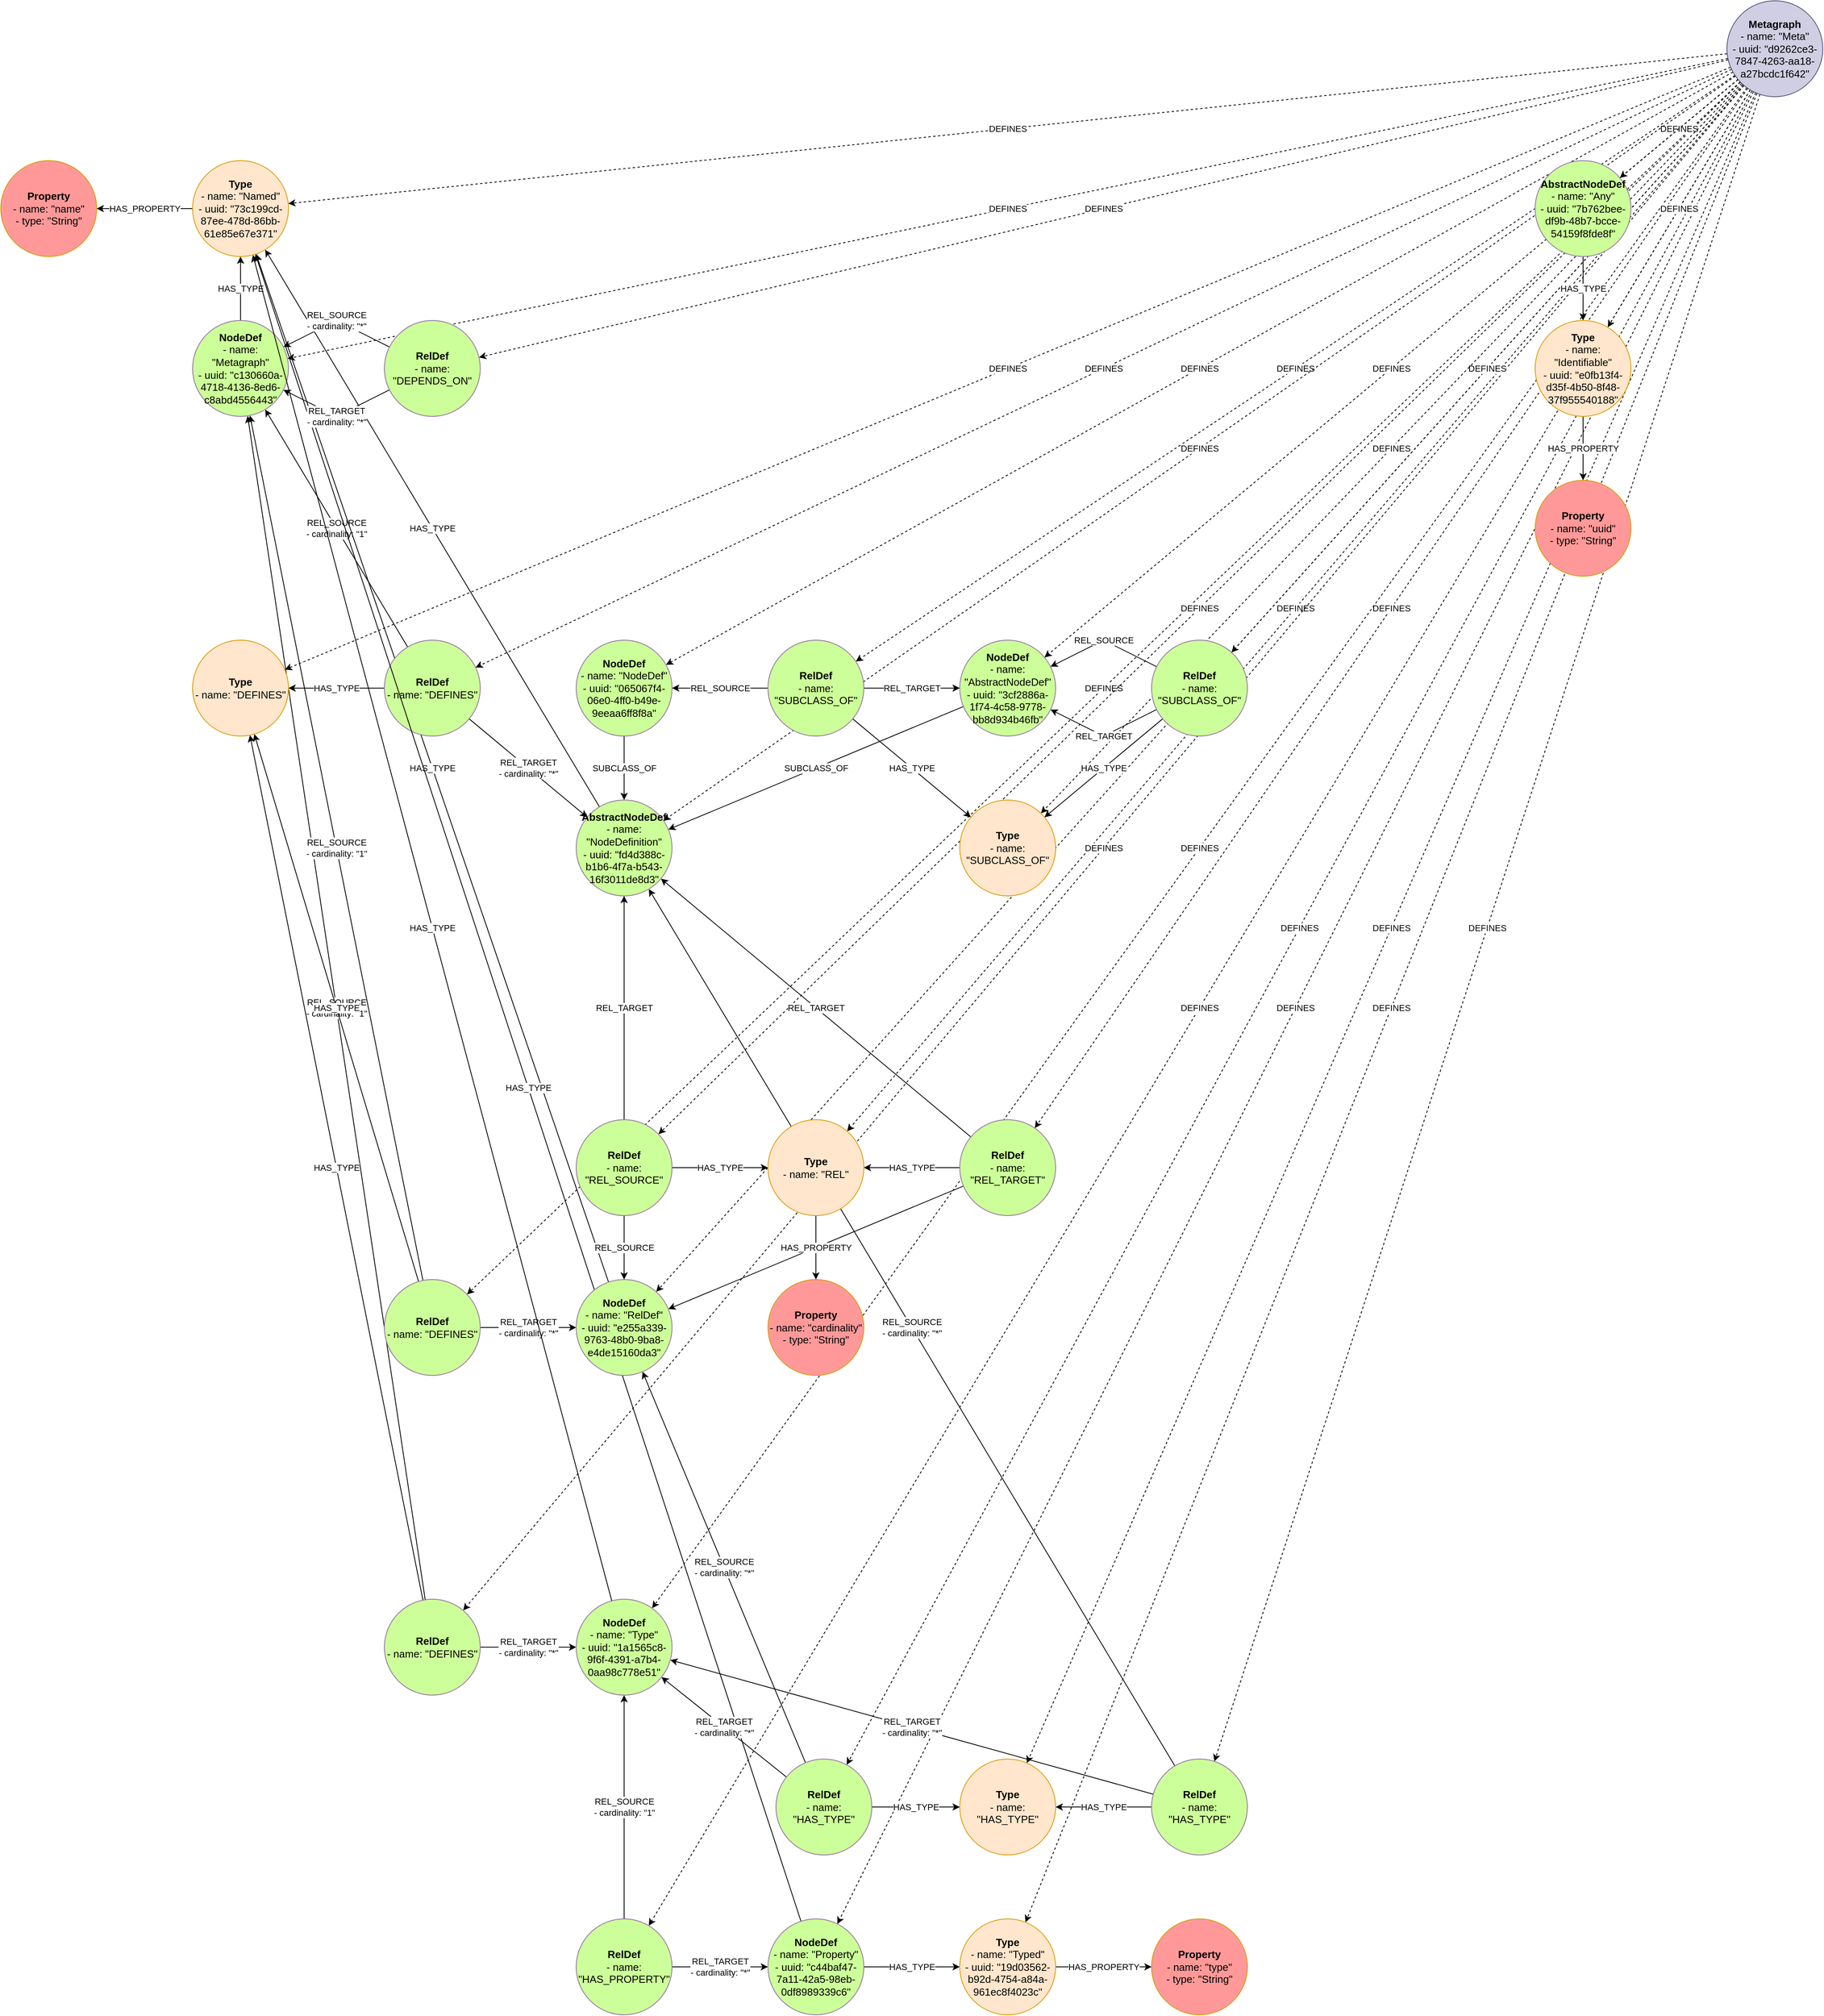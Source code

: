 <mxfile>
    <diagram id="sED9ADRcN6IbE8D5TVqb" name="Page-1">
        <mxGraphModel dx="2001" dy="1645" grid="1" gridSize="10" guides="1" tooltips="1" connect="1" arrows="1" fold="1" page="1" pageScale="1" pageWidth="1169" pageHeight="827" math="0" shadow="0">
            <root>
                <mxCell id="0"/>
                <mxCell id="1" parent="0"/>
                <mxCell id="3" value="REL_SOURCE&lt;br&gt;- cardinality: &quot;1&quot;" style="edgeStyle=none;html=1;" parent="1" source="44" target="36" edge="1">
                    <mxGeometry relative="1" as="geometry">
                        <mxPoint as="offset"/>
                    </mxGeometry>
                </mxCell>
                <mxCell id="4" value="DEFINES" style="edgeStyle=none;html=1;dashed=1;" parent="1" source="89" target="36" edge="1">
                    <mxGeometry relative="1" as="geometry"/>
                </mxCell>
                <mxCell id="5" value="DEFINES" style="edgeStyle=none;html=1;dashed=1;" parent="1" source="89" target="180" edge="1">
                    <mxGeometry relative="1" as="geometry">
                        <mxPoint x="157.47" y="-357.241" as="targetPoint"/>
                    </mxGeometry>
                </mxCell>
                <mxCell id="6" value="DEFINES" style="edgeStyle=none;html=1;dashed=1;" parent="1" source="89" target="92" edge="1">
                    <mxGeometry relative="1" as="geometry">
                        <mxPoint x="1128.003" y="211.062" as="targetPoint"/>
                    </mxGeometry>
                </mxCell>
                <mxCell id="7" value="DEFINES" style="edgeStyle=none;html=1;dashed=1;" parent="1" source="89" target="43" edge="1">
                    <mxGeometry relative="1" as="geometry"/>
                </mxCell>
                <mxCell id="8" value="DEFINES" style="edgeStyle=none;html=1;dashed=1;" parent="1" source="89" target="59" edge="1">
                    <mxGeometry relative="1" as="geometry"/>
                </mxCell>
                <mxCell id="10" value="DEFINES" style="edgeStyle=none;html=1;dashed=1;" parent="1" source="89" target="74" edge="1">
                    <mxGeometry relative="1" as="geometry"/>
                </mxCell>
                <mxCell id="12" value="DEFINES" style="edgeStyle=none;html=1;dashed=1;" parent="1" source="89" target="57" edge="1">
                    <mxGeometry relative="1" as="geometry"/>
                </mxCell>
                <mxCell id="13" value="DEFINES" style="edgeStyle=none;html=1;dashed=1;" parent="1" source="89" target="42" edge="1">
                    <mxGeometry relative="1" as="geometry"/>
                </mxCell>
                <mxCell id="14" value="DEFINES" style="edgeStyle=none;html=1;dashed=1;" parent="1" source="89" target="29" edge="1">
                    <mxGeometry relative="1" as="geometry"/>
                </mxCell>
                <mxCell id="15" value="DEFINES" style="edgeStyle=none;html=1;dashed=1;" parent="1" source="89" target="75" edge="1">
                    <mxGeometry relative="1" as="geometry"/>
                </mxCell>
                <mxCell id="16" value="DEFINES" style="edgeStyle=none;html=1;dashed=1;" parent="1" source="89" target="72" edge="1">
                    <mxGeometry relative="1" as="geometry"/>
                </mxCell>
                <mxCell id="17" value="DEFINES" style="edgeStyle=none;html=1;dashed=1;" parent="1" source="89" target="73" edge="1">
                    <mxGeometry relative="1" as="geometry"/>
                </mxCell>
                <mxCell id="18" value="DEFINES" style="edgeStyle=none;html=1;dashed=1;" parent="1" source="89" target="44" edge="1">
                    <mxGeometry relative="1" as="geometry"/>
                </mxCell>
                <mxCell id="19" value="DEFINES" style="edgeStyle=none;html=1;dashed=1;" parent="1" source="89" target="69" edge="1">
                    <mxGeometry relative="1" as="geometry"/>
                </mxCell>
                <mxCell id="20" value="DEFINES" style="edgeStyle=none;html=1;dashed=1;" parent="1" source="89" target="79" edge="1">
                    <mxGeometry relative="1" as="geometry"/>
                </mxCell>
                <mxCell id="21" value="DEFINES" style="edgeStyle=none;html=1;dashed=1;" parent="1" source="89" target="55" edge="1">
                    <mxGeometry relative="1" as="geometry"/>
                </mxCell>
                <mxCell id="22" value="DEFINES" style="edgeStyle=none;html=1;dashed=1;" parent="1" source="89" target="49" edge="1">
                    <mxGeometry relative="1" as="geometry"/>
                </mxCell>
                <mxCell id="25" value="DEFINES" style="edgeStyle=none;html=1;dashed=1;" parent="1" source="89" target="53" edge="1">
                    <mxGeometry relative="1" as="geometry"/>
                </mxCell>
                <mxCell id="26" value="HAS_TYPE" style="edgeStyle=none;html=1;" parent="1" source="36" target="180" edge="1">
                    <mxGeometry relative="1" as="geometry">
                        <mxPoint x="160.0" y="-340" as="targetPoint"/>
                    </mxGeometry>
                </mxCell>
                <mxCell id="27" value="HAS_TYPE" style="edgeStyle=none;html=1;" parent="1" source="42" target="29" edge="1">
                    <mxGeometry relative="1" as="geometry"/>
                </mxCell>
                <mxCell id="29" value="&lt;font style=&quot;font-size: 13px&quot; color=&quot;#000000&quot;&gt;&lt;b&gt;Type&lt;/b&gt;&lt;br&gt;- name: &quot;DEFINES&quot;&lt;br&gt;&lt;/font&gt;" style="ellipse;whiteSpace=wrap;html=1;aspect=fixed;direction=west;fillColor=#ffe6cc;strokeColor=#d79b00;" parent="1" vertex="1">
                    <mxGeometry x="280" width="120" height="120" as="geometry"/>
                </mxCell>
                <mxCell id="30" value="REL_SOURCE&lt;br&gt;- cardinality: &quot;1&quot;" style="edgeStyle=none;html=1;" parent="1" source="42" target="36" edge="1">
                    <mxGeometry relative="1" as="geometry"/>
                </mxCell>
                <mxCell id="31" value="REL_SOURCE&lt;br&gt;- cardinality: &quot;1&quot;" style="edgeStyle=none;html=1;" parent="1" source="43" target="36" edge="1">
                    <mxGeometry relative="1" as="geometry">
                        <Array as="points"/>
                    </mxGeometry>
                </mxCell>
                <mxCell id="32" value="HAS_TYPE" style="edgeStyle=none;html=1;" parent="1" source="43" target="29" edge="1">
                    <mxGeometry relative="1" as="geometry">
                        <mxPoint as="offset"/>
                    </mxGeometry>
                </mxCell>
                <mxCell id="33" value="REL_TARGET&lt;br&gt;- cardinality: &quot;*&quot;" style="edgeStyle=none;html=1;" parent="1" source="42" target="99" edge="1">
                    <mxGeometry relative="1" as="geometry"/>
                </mxCell>
                <mxCell id="34" value="HAS_TYPE" style="edgeStyle=none;html=1;" parent="1" source="44" target="29" edge="1">
                    <mxGeometry relative="1" as="geometry"/>
                </mxCell>
                <mxCell id="35" value="HAS_TYPE" style="edgeStyle=none;html=1;" parent="1" source="99" target="180" edge="1">
                    <mxGeometry relative="1" as="geometry">
                        <mxPoint x="1111.827" y="29.768" as="targetPoint"/>
                    </mxGeometry>
                </mxCell>
                <mxCell id="36" value="&lt;b&gt;&lt;font style=&quot;font-size: 13px&quot; color=&quot;#000000&quot;&gt;NodeDef&lt;br&gt;&lt;/font&gt;&lt;/b&gt;&lt;span style=&quot;color: rgb(0 , 0 , 0) ; font-size: 13px&quot;&gt;- name: &quot;Metagraph&quot;&lt;br&gt;&lt;/span&gt;&lt;font color=&quot;#000000&quot;&gt;&lt;span style=&quot;font-size: 13px&quot;&gt;- uuid: &quot;c130660a-4718-4136-8ed6-c8abd4556443&quot;&lt;/span&gt;&lt;br&gt;&lt;/font&gt;" style="ellipse;whiteSpace=wrap;html=1;aspect=fixed;direction=west;strokeColor=#9673a6;fillColor=#CCFF99;" parent="1" vertex="1">
                    <mxGeometry x="280" y="-400" width="120" height="120" as="geometry"/>
                </mxCell>
                <mxCell id="37" value="REL_TARGET&lt;br&gt;- cardinality: &quot;*&quot;" style="edgeStyle=none;html=1;" parent="1" source="44" target="79" edge="1">
                    <mxGeometry relative="1" as="geometry"/>
                </mxCell>
                <mxCell id="38" value="REL_TARGET&lt;br&gt;- cardinality: &quot;*&quot;" style="edgeStyle=none;html=1;" parent="1" source="43" target="59" edge="1">
                    <mxGeometry relative="1" as="geometry"/>
                </mxCell>
                <mxCell id="39" value="HAS_TYPE" style="edgeStyle=none;html=1;" parent="1" source="59" target="180" edge="1">
                    <mxGeometry relative="1" as="geometry">
                        <mxPoint x="2200" y="380" as="targetPoint"/>
                    </mxGeometry>
                </mxCell>
                <mxCell id="40" value="HAS_TYPE" style="edgeStyle=none;html=1;" parent="1" source="49" target="53" edge="1">
                    <mxGeometry relative="1" as="geometry"/>
                </mxCell>
                <mxCell id="41" value="REL_SOURCE&lt;br&gt;- cardinality: &quot;1&quot;" style="edgeStyle=none;html=1;" parent="1" source="55" target="79" edge="1">
                    <mxGeometry relative="1" as="geometry"/>
                </mxCell>
                <mxCell id="42" value="&lt;b&gt;&lt;font style=&quot;font-size: 13px&quot; color=&quot;#000000&quot;&gt;RelDef&lt;br&gt;&lt;/font&gt;&lt;/b&gt;&lt;span style=&quot;color: rgb(0 , 0 , 0) ; font-size: 13px&quot;&gt;- name: &quot;DEFINES&quot;&lt;/span&gt;&lt;b&gt;&lt;font style=&quot;font-size: 13px&quot; color=&quot;#000000&quot;&gt;&lt;br&gt;&lt;/font&gt;&lt;/b&gt;" style="ellipse;whiteSpace=wrap;html=1;aspect=fixed;direction=west;strokeColor=#9673a6;fillColor=#CCFF99;" parent="1" vertex="1">
                    <mxGeometry x="520" width="120" height="120" as="geometry"/>
                </mxCell>
                <mxCell id="43" value="&lt;b&gt;&lt;font style=&quot;font-size: 13px&quot; color=&quot;#000000&quot;&gt;RelDef&lt;br&gt;&lt;/font&gt;&lt;/b&gt;&lt;span style=&quot;color: rgb(0 , 0 , 0) ; font-size: 13px&quot;&gt;- name: &quot;DEFINES&quot;&lt;/span&gt;&lt;b&gt;&lt;font style=&quot;font-size: 13px&quot; color=&quot;#000000&quot;&gt;&lt;br&gt;&lt;/font&gt;&lt;/b&gt;" style="ellipse;whiteSpace=wrap;html=1;aspect=fixed;direction=west;strokeColor=#9673a6;fillColor=#CCFF99;" parent="1" vertex="1">
                    <mxGeometry x="520" y="800" width="120" height="120" as="geometry"/>
                </mxCell>
                <mxCell id="44" value="&lt;b&gt;&lt;font style=&quot;font-size: 13px&quot; color=&quot;#000000&quot;&gt;RelDef&lt;br&gt;&lt;/font&gt;&lt;/b&gt;&lt;span style=&quot;color: rgb(0 , 0 , 0) ; font-size: 13px&quot;&gt;- name: &quot;DEFINES&quot;&lt;/span&gt;&lt;b&gt;&lt;font style=&quot;font-size: 13px&quot; color=&quot;#000000&quot;&gt;&lt;br&gt;&lt;/font&gt;&lt;/b&gt;" style="ellipse;whiteSpace=wrap;html=1;aspect=fixed;direction=west;strokeColor=#9673a6;fillColor=#CCFF99;" parent="1" vertex="1">
                    <mxGeometry x="520" y="1200" width="120" height="120" as="geometry"/>
                </mxCell>
                <mxCell id="46" value="REL_TARGET&lt;br&gt;- cardinality: &quot;*&quot;" style="edgeStyle=none;html=1;" parent="1" source="55" target="49" edge="1">
                    <mxGeometry relative="1" as="geometry"/>
                </mxCell>
                <mxCell id="182" value="HAS_TYPE" style="edgeStyle=none;html=1;" parent="1" source="49" target="180" edge="1">
                    <mxGeometry relative="1" as="geometry"/>
                </mxCell>
                <mxCell id="49" value="&lt;b&gt;&lt;font color=&quot;#000000&quot; style=&quot;font-size: 13px&quot;&gt;NodeDef&lt;br&gt;&lt;/font&gt;&lt;/b&gt;&lt;span style=&quot;color: rgb(0 , 0 , 0) ; font-size: 13px&quot;&gt;- name: &quot;Property&quot;&lt;br&gt;&lt;/span&gt;&lt;font color=&quot;#000000&quot;&gt;&lt;span style=&quot;font-size: 13px&quot;&gt;- uuid: &quot;c44baf47-7a11-42a5-98eb-0df8989339c6&quot;&lt;/span&gt;&lt;/font&gt;&lt;b&gt;&lt;font style=&quot;font-size: 13px&quot; color=&quot;#000000&quot;&gt;&lt;br&gt;&lt;/font&gt;&lt;/b&gt;" style="ellipse;whiteSpace=wrap;html=1;aspect=fixed;direction=west;strokeColor=#9673a6;fillColor=#CCFF99;" parent="1" vertex="1">
                    <mxGeometry x="1000" y="1600" width="120" height="120" as="geometry"/>
                </mxCell>
                <mxCell id="50" value="&lt;font style=&quot;font-size: 13px&quot; color=&quot;#000000&quot;&gt;&lt;b&gt;Property&lt;/b&gt;&lt;br&gt;- name: &quot;type&quot;&lt;br&gt;- type: &quot;String&quot;&lt;br&gt;&lt;/font&gt;" style="ellipse;whiteSpace=wrap;html=1;aspect=fixed;direction=west;strokeColor=#d79b00;fillColor=#FF9999;" parent="1" vertex="1">
                    <mxGeometry x="1480" y="1600" width="120" height="120" as="geometry"/>
                </mxCell>
                <mxCell id="51" value="HAS_PROPERTY" style="edgeStyle=none;html=1;" parent="1" source="53" target="50" edge="1">
                    <mxGeometry relative="1" as="geometry"/>
                </mxCell>
                <mxCell id="53" value="&lt;font color=&quot;#000000&quot;&gt;&lt;b style=&quot;font-size: 13px&quot;&gt;Type&lt;/b&gt;&lt;br&gt;&lt;span style=&quot;font-size: 13px&quot;&gt;- name: &quot;Typed&quot;&lt;/span&gt;&lt;br&gt;&lt;span style=&quot;font-size: 13px&quot;&gt;- uuid: &quot;19d03562-b92d-4754-a84a-961ec8f4023c&quot;&lt;/span&gt;&lt;br&gt;&lt;/font&gt;" style="ellipse;whiteSpace=wrap;html=1;aspect=fixed;direction=west;fillColor=#ffe6cc;strokeColor=#d79b00;" parent="1" vertex="1">
                    <mxGeometry x="1240" y="1600" width="120" height="120" as="geometry"/>
                </mxCell>
                <mxCell id="55" value="&lt;b&gt;&lt;font style=&quot;font-size: 13px&quot; color=&quot;#000000&quot;&gt;RelDef&lt;br&gt;&lt;/font&gt;&lt;/b&gt;&lt;span style=&quot;color: rgb(0 , 0 , 0) ; font-size: 13px&quot;&gt;- name: &quot;HAS_PROPERTY&quot;&lt;/span&gt;&lt;b&gt;&lt;font style=&quot;font-size: 13px&quot; color=&quot;#000000&quot;&gt;&lt;br&gt;&lt;/font&gt;&lt;/b&gt;" style="ellipse;whiteSpace=wrap;html=1;aspect=fixed;direction=west;strokeColor=#9673a6;fillColor=#CCFF99;" parent="1" vertex="1">
                    <mxGeometry x="760" y="1600" width="120" height="120" as="geometry"/>
                </mxCell>
                <mxCell id="101" value="SUBCLASS_OF" style="edgeStyle=none;html=1;" parent="1" source="57" target="99" edge="1">
                    <mxGeometry relative="1" as="geometry"/>
                </mxCell>
                <mxCell id="57" value="&lt;b&gt;&lt;font style=&quot;font-size: 13px&quot; color=&quot;#000000&quot;&gt;NodeDef&lt;br&gt;&lt;/font&gt;&lt;/b&gt;&lt;span style=&quot;color: rgb(0 , 0 , 0) ; font-size: 13px&quot;&gt;- name: &quot;NodeDef&quot;&lt;br&gt;&lt;/span&gt;&lt;font color=&quot;#000000&quot;&gt;&lt;span style=&quot;font-size: 13px&quot;&gt;- uuid: &quot;065067f4-06e0-4ff0-b49e-9eeaa6ff8f8a&quot;&lt;/span&gt;&lt;br&gt;&lt;/font&gt;" style="ellipse;whiteSpace=wrap;html=1;aspect=fixed;direction=west;strokeColor=#9673a6;fillColor=#CCFF99;" parent="1" vertex="1">
                    <mxGeometry x="760" width="120" height="120" as="geometry"/>
                </mxCell>
                <mxCell id="58" value="REL_TARGET" style="edgeStyle=none;html=1;" parent="1" source="74" target="99" edge="1">
                    <mxGeometry relative="1" as="geometry"/>
                </mxCell>
                <mxCell id="59" value="&lt;b&gt;&lt;font style=&quot;font-size: 13px&quot; color=&quot;#000000&quot;&gt;NodeDef&lt;br&gt;&lt;/font&gt;&lt;/b&gt;&lt;span style=&quot;color: rgb(0 , 0 , 0) ; font-size: 13px&quot;&gt;- name: &quot;RelDef&quot;&lt;br&gt;&lt;/span&gt;&lt;font color=&quot;#000000&quot;&gt;&lt;span style=&quot;font-size: 13px&quot;&gt;- uuid: &quot;e255a339-9763-48b0-9ba8-e4de15160da3&quot;&lt;/span&gt;&lt;br&gt;&lt;/font&gt;" style="ellipse;whiteSpace=wrap;html=1;aspect=fixed;direction=west;strokeColor=#9673a6;fillColor=#CCFF99;" parent="1" vertex="1">
                    <mxGeometry x="760" y="800" width="120" height="120" as="geometry"/>
                </mxCell>
                <mxCell id="60" value="REL_TARGET" style="edgeStyle=none;html=1;" parent="1" source="75" target="99" edge="1">
                    <mxGeometry relative="1" as="geometry"/>
                </mxCell>
                <mxCell id="61" value="REL_SOURCE&lt;br&gt;- cardinality: &quot;*&quot;" style="edgeStyle=none;html=1;" parent="1" source="73" target="99" edge="1">
                    <mxGeometry relative="1" as="geometry"/>
                </mxCell>
                <mxCell id="62" value="REL_SOURCE" style="edgeStyle=none;html=1;" parent="1" source="74" target="59" edge="1">
                    <mxGeometry relative="1" as="geometry"/>
                </mxCell>
                <mxCell id="63" value="HAS_TYPE" style="edgeStyle=none;html=1;" parent="1" source="74" target="92" edge="1">
                    <mxGeometry relative="1" as="geometry"/>
                </mxCell>
                <mxCell id="64" value="REL_SOURCE" style="edgeStyle=none;html=1;" parent="1" source="75" target="59" edge="1">
                    <mxGeometry relative="1" as="geometry"/>
                </mxCell>
                <mxCell id="65" value="HAS_TYPE" style="edgeStyle=none;html=1;" parent="1" source="75" target="92" edge="1">
                    <mxGeometry relative="1" as="geometry"/>
                </mxCell>
                <mxCell id="66" value="REL_SOURCE&lt;br&gt;- cardinality: &quot;*&quot;" style="edgeStyle=none;html=1;" parent="1" source="72" target="59" edge="1">
                    <mxGeometry relative="1" as="geometry"/>
                </mxCell>
                <mxCell id="67" value="REL_TARGET&lt;br&gt;- cardinality: &quot;*&quot;" style="edgeStyle=none;html=1;" parent="1" source="73" target="79" edge="1">
                    <mxGeometry relative="1" as="geometry"/>
                </mxCell>
                <mxCell id="68" value="HAS_TYPE" style="edgeStyle=none;html=1;" parent="1" source="73" target="69" edge="1">
                    <mxGeometry relative="1" as="geometry"/>
                </mxCell>
                <mxCell id="69" value="&lt;font style=&quot;font-size: 13px&quot; color=&quot;#000000&quot;&gt;&lt;b&gt;Type&lt;/b&gt;&lt;br&gt;- name: &quot;HAS_TYPE&quot;&lt;br&gt;&lt;/font&gt;" style="ellipse;whiteSpace=wrap;html=1;aspect=fixed;direction=west;fillColor=#ffe6cc;strokeColor=#d79b00;" parent="1" vertex="1">
                    <mxGeometry x="1240" y="1400" width="120" height="120" as="geometry"/>
                </mxCell>
                <mxCell id="70" value="REL_TARGET&lt;br&gt;- cardinality: &quot;*&quot;" style="edgeStyle=none;html=1;" parent="1" source="72" target="79" edge="1">
                    <mxGeometry relative="1" as="geometry"/>
                </mxCell>
                <mxCell id="71" value="HAS_TYPE" style="edgeStyle=none;html=1;" parent="1" source="72" target="69" edge="1">
                    <mxGeometry relative="1" as="geometry"/>
                </mxCell>
                <mxCell id="72" value="&lt;b&gt;&lt;font style=&quot;font-size: 13px&quot; color=&quot;#000000&quot;&gt;RelDef&lt;br&gt;&lt;/font&gt;&lt;/b&gt;&lt;span style=&quot;color: rgb(0 , 0 , 0) ; font-size: 13px&quot;&gt;- name: &quot;HAS_TYPE&quot;&lt;/span&gt;&lt;b&gt;&lt;font style=&quot;font-size: 13px&quot; color=&quot;#000000&quot;&gt;&lt;br&gt;&lt;/font&gt;&lt;/b&gt;" style="ellipse;whiteSpace=wrap;html=1;aspect=fixed;direction=west;strokeColor=#9673a6;fillColor=#CCFF99;" parent="1" vertex="1">
                    <mxGeometry x="1010" y="1400" width="120" height="120" as="geometry"/>
                </mxCell>
                <mxCell id="73" value="&lt;b&gt;&lt;font style=&quot;font-size: 13px&quot; color=&quot;#000000&quot;&gt;RelDef&lt;br&gt;&lt;/font&gt;&lt;/b&gt;&lt;span style=&quot;color: rgb(0 , 0 , 0) ; font-size: 13px&quot;&gt;- name: &quot;HAS_TYPE&quot;&lt;/span&gt;&lt;b&gt;&lt;font style=&quot;font-size: 13px&quot; color=&quot;#000000&quot;&gt;&lt;br&gt;&lt;/font&gt;&lt;/b&gt;" style="ellipse;whiteSpace=wrap;html=1;aspect=fixed;direction=west;strokeColor=#9673a6;fillColor=#CCFF99;" parent="1" vertex="1">
                    <mxGeometry x="1480" y="1400" width="120" height="120" as="geometry"/>
                </mxCell>
                <mxCell id="74" value="&lt;b&gt;&lt;font style=&quot;font-size: 13px&quot; color=&quot;#000000&quot;&gt;RelDef&lt;br&gt;&lt;/font&gt;&lt;/b&gt;&lt;span style=&quot;color: rgb(0 , 0 , 0) ; font-size: 13px&quot;&gt;- name: &quot;REL_SOURCE&quot;&lt;/span&gt;&lt;b&gt;&lt;font style=&quot;font-size: 13px&quot; color=&quot;#000000&quot;&gt;&lt;br&gt;&lt;/font&gt;&lt;/b&gt;" style="ellipse;whiteSpace=wrap;html=1;aspect=fixed;direction=west;strokeColor=#9673a6;fillColor=#CCFF99;" parent="1" vertex="1">
                    <mxGeometry x="760" y="600" width="120" height="120" as="geometry"/>
                </mxCell>
                <mxCell id="75" value="&lt;b&gt;&lt;font style=&quot;font-size: 13px&quot; color=&quot;#000000&quot;&gt;RelDef&lt;br&gt;&lt;/font&gt;&lt;/b&gt;&lt;span style=&quot;color: rgb(0 , 0 , 0) ; font-size: 13px&quot;&gt;- name: &quot;REL_TARGET&quot;&lt;/span&gt;&lt;b&gt;&lt;font style=&quot;font-size: 13px&quot; color=&quot;#000000&quot;&gt;&lt;br&gt;&lt;/font&gt;&lt;/b&gt;" style="ellipse;whiteSpace=wrap;html=1;aspect=fixed;direction=west;strokeColor=#9673a6;fillColor=#CCFF99;" parent="1" vertex="1">
                    <mxGeometry x="1240" y="600" width="120" height="120" as="geometry"/>
                </mxCell>
                <mxCell id="79" value="&lt;b&gt;&lt;font style=&quot;font-size: 13px&quot; color=&quot;#000000&quot;&gt;NodeDef&lt;br&gt;&lt;/font&gt;&lt;/b&gt;&lt;span style=&quot;color: rgb(0 , 0 , 0) ; font-size: 13px&quot;&gt;- name: &quot;Type&quot;&lt;br&gt;&lt;/span&gt;&lt;font color=&quot;#000000&quot;&gt;&lt;span style=&quot;font-size: 13px&quot;&gt;- uuid: &quot;1a1565c8-9f6f-4391-a7b4-0aa98c778e51&quot;&lt;/span&gt;&lt;br&gt;&lt;/font&gt;" style="ellipse;whiteSpace=wrap;html=1;aspect=fixed;direction=west;strokeColor=#9673a6;fillColor=#CCFF99;" parent="1" vertex="1">
                    <mxGeometry x="760" y="1200" width="120" height="120" as="geometry"/>
                </mxCell>
                <mxCell id="80" value="HAS_TYPE" style="edgeStyle=none;html=1;" parent="1" source="79" target="180" edge="1">
                    <mxGeometry relative="1" as="geometry">
                        <mxPoint x="580" y="680" as="targetPoint"/>
                    </mxGeometry>
                </mxCell>
                <mxCell id="88" value="DEFINES" style="edgeStyle=none;html=1;dashed=1;" parent="1" source="89" target="96" edge="1">
                    <mxGeometry relative="1" as="geometry"/>
                </mxCell>
                <mxCell id="168" value="DEFINES" style="edgeStyle=none;html=1;dashed=1;" parent="1" source="89" target="112" edge="1">
                    <mxGeometry relative="1" as="geometry"/>
                </mxCell>
                <mxCell id="184" value="DEFINES" style="edgeStyle=none;html=1;dashed=1;" parent="1" source="89" target="113" edge="1">
                    <mxGeometry relative="1" as="geometry">
                        <mxPoint x="2290" y="-420.0" as="targetPoint"/>
                    </mxGeometry>
                </mxCell>
                <mxCell id="185" value="DEFINES" style="edgeStyle=none;html=1;dashed=1;" parent="1" source="89" target="102" edge="1">
                    <mxGeometry relative="1" as="geometry"/>
                </mxCell>
                <mxCell id="186" value="DEFINES" style="edgeStyle=none;html=1;dashed=1;" parent="1" source="89" target="98" edge="1">
                    <mxGeometry relative="1" as="geometry"/>
                </mxCell>
                <mxCell id="187" value="DEFINES" style="edgeStyle=none;html=1;dashed=1;" parent="1" source="89" target="105" edge="1">
                    <mxGeometry relative="1" as="geometry"/>
                </mxCell>
                <mxCell id="188" value="DEFINES" style="edgeStyle=none;html=1;dashed=1;startArrow=none;" parent="1" source="89" target="109" edge="1">
                    <mxGeometry relative="1" as="geometry"/>
                </mxCell>
                <mxCell id="189" value="DEFINES" style="edgeStyle=none;html=1;dashed=1;" parent="1" source="89" target="99" edge="1">
                    <mxGeometry relative="1" as="geometry"/>
                </mxCell>
                <mxCell id="89" value="&lt;b style=&quot;color: rgb(0 , 0 , 0) ; font-size: 13px&quot;&gt;Metagraph&lt;/b&gt;&lt;br style=&quot;color: rgb(0 , 0 , 0)&quot;&gt;&lt;span style=&quot;color: rgb(0 , 0 , 0) ; font-size: 13px&quot;&gt;- name: &quot;Meta&quot;&lt;/span&gt;&lt;br style=&quot;color: rgb(0 , 0 , 0)&quot;&gt;&lt;span style=&quot;color: rgb(0 , 0 , 0) ; font-size: 13px&quot;&gt;- uuid: &quot;d9262ce3-7847-4263-aa18-a27bcdc1f642&quot;&lt;/span&gt;&lt;font style=&quot;font-size: 13px&quot; color=&quot;#000000&quot;&gt;&lt;br&gt;&lt;/font&gt;" style="ellipse;whiteSpace=wrap;html=1;aspect=fixed;direction=west;strokeColor=#56517e;fillColor=#d0cee2;" parent="1" vertex="1">
                    <mxGeometry x="2200" y="-800" width="120" height="120" as="geometry"/>
                </mxCell>
                <mxCell id="90" value="&lt;font style=&quot;font-size: 13px&quot; color=&quot;#000000&quot;&gt;&lt;b&gt;Property&lt;/b&gt;&lt;br&gt;- name: &quot;cardinality&quot;&lt;br&gt;- type: &quot;String&quot;&lt;br&gt;&lt;/font&gt;" style="ellipse;whiteSpace=wrap;html=1;aspect=fixed;direction=west;strokeColor=#d79b00;fillColor=#FF9999;" parent="1" vertex="1">
                    <mxGeometry x="1000" y="800" width="120" height="120" as="geometry"/>
                </mxCell>
                <mxCell id="91" value="HAS_PROPERTY" style="edgeStyle=none;html=1;" parent="1" source="92" target="90" edge="1">
                    <mxGeometry relative="1" as="geometry"/>
                </mxCell>
                <mxCell id="92" value="&lt;font style=&quot;font-size: 13px&quot; color=&quot;#000000&quot;&gt;&lt;b&gt;Type&lt;/b&gt;&lt;br&gt;- name: &quot;REL&quot;&lt;br&gt;&lt;/font&gt;" style="ellipse;whiteSpace=wrap;html=1;aspect=fixed;direction=west;fillColor=#ffe6cc;strokeColor=#d79b00;" parent="1" vertex="1">
                    <mxGeometry x="1000" y="600" width="120" height="120" as="geometry"/>
                </mxCell>
                <mxCell id="94" value="REL_SOURCE&lt;br&gt;- cardinality: &quot;*&quot;" style="edgeStyle=none;html=1;" parent="1" source="96" target="36" edge="1">
                    <mxGeometry relative="1" as="geometry">
                        <Array as="points">
                            <mxPoint x="460" y="-400"/>
                        </Array>
                    </mxGeometry>
                </mxCell>
                <mxCell id="95" value="REL_TARGET&lt;br&gt;- cardinality: &quot;*&quot;" style="edgeStyle=none;html=1;" parent="1" source="96" target="36" edge="1">
                    <mxGeometry relative="1" as="geometry">
                        <Array as="points">
                            <mxPoint x="460" y="-280"/>
                        </Array>
                    </mxGeometry>
                </mxCell>
                <mxCell id="96" value="&lt;b&gt;&lt;font style=&quot;font-size: 13px&quot; color=&quot;#000000&quot;&gt;RelDef&lt;br&gt;&lt;/font&gt;&lt;/b&gt;&lt;span style=&quot;color: rgb(0 , 0 , 0) ; font-size: 13px&quot;&gt;- name: &quot;DEPENDS_ON&quot;&lt;/span&gt;&lt;b&gt;&lt;font style=&quot;font-size: 13px&quot; color=&quot;#000000&quot;&gt;&lt;br&gt;&lt;/font&gt;&lt;/b&gt;" style="ellipse;whiteSpace=wrap;html=1;aspect=fixed;direction=west;strokeColor=#9673a6;fillColor=#CCFF99;" parent="1" vertex="1">
                    <mxGeometry x="520" y="-400" width="120" height="120" as="geometry"/>
                </mxCell>
                <mxCell id="100" value="SUBCLASS_OF" style="edgeStyle=none;html=1;" parent="1" source="98" target="99" edge="1">
                    <mxGeometry relative="1" as="geometry"/>
                </mxCell>
                <mxCell id="98" value="&lt;b&gt;&lt;font style=&quot;font-size: 13px&quot; color=&quot;#000000&quot;&gt;NodeDef&lt;br&gt;&lt;/font&gt;&lt;/b&gt;&lt;span style=&quot;color: rgb(0 , 0 , 0) ; font-size: 13px&quot;&gt;- name: &quot;AbstractNodeDef&quot;&lt;br&gt;&lt;/span&gt;&lt;font color=&quot;#000000&quot;&gt;&lt;span style=&quot;font-size: 13px&quot;&gt;- uuid: &quot;3cf2886a-1f74-4c58-9778-bb8d934b46fb&lt;/span&gt;&lt;span style=&quot;font-size: 13px&quot;&gt;&quot;&lt;/span&gt;&lt;br&gt;&lt;/font&gt;" style="ellipse;whiteSpace=wrap;html=1;aspect=fixed;direction=west;strokeColor=#9673a6;fillColor=#CCFF99;" parent="1" vertex="1">
                    <mxGeometry x="1240" width="120" height="120" as="geometry"/>
                </mxCell>
                <mxCell id="99" value="&lt;b&gt;&lt;font style=&quot;font-size: 13px&quot; color=&quot;#000000&quot;&gt;AbstractNodeDef&lt;br&gt;&lt;/font&gt;&lt;/b&gt;&lt;span style=&quot;color: rgb(0 , 0 , 0) ; font-size: 13px&quot;&gt;- name: &quot;NodeDefinition&quot;&lt;br&gt;&lt;/span&gt;&lt;font color=&quot;#000000&quot;&gt;&lt;span style=&quot;font-size: 13px&quot;&gt;- uuid: &quot;fd4d388c-b1b6-4f7a-b543-16f3011de8d3&lt;/span&gt;&lt;span style=&quot;font-size: 13px&quot;&gt;&quot;&lt;/span&gt;&lt;br&gt;&lt;/font&gt;" style="ellipse;whiteSpace=wrap;html=1;aspect=fixed;direction=west;strokeColor=#9673a6;fillColor=#CCFF99;" parent="1" vertex="1">
                    <mxGeometry x="760" y="200" width="120" height="120" as="geometry"/>
                </mxCell>
                <mxCell id="103" value="REL_SOURCE" style="edgeStyle=none;html=1;" parent="1" source="102" target="57" edge="1">
                    <mxGeometry relative="1" as="geometry"/>
                </mxCell>
                <mxCell id="104" value="REL_TARGET" style="edgeStyle=none;html=1;" parent="1" source="102" target="98" edge="1">
                    <mxGeometry relative="1" as="geometry"/>
                </mxCell>
                <mxCell id="111" value="HAS_TYPE" style="edgeStyle=none;html=1;" parent="1" source="102" target="109" edge="1">
                    <mxGeometry relative="1" as="geometry"/>
                </mxCell>
                <mxCell id="102" value="&lt;b&gt;&lt;font style=&quot;font-size: 13px&quot; color=&quot;#000000&quot;&gt;RelDef&lt;br&gt;&lt;/font&gt;&lt;/b&gt;&lt;span style=&quot;color: rgb(0 , 0 , 0) ; font-size: 13px&quot;&gt;- name: &quot;SUBCLASS_OF&quot;&lt;/span&gt;&lt;b&gt;&lt;font style=&quot;font-size: 13px&quot; color=&quot;#000000&quot;&gt;&lt;br&gt;&lt;/font&gt;&lt;/b&gt;" style="ellipse;whiteSpace=wrap;html=1;aspect=fixed;direction=west;strokeColor=#9673a6;fillColor=#CCFF99;" parent="1" vertex="1">
                    <mxGeometry x="1000" width="120" height="120" as="geometry"/>
                </mxCell>
                <mxCell id="107" value="REL_TARGET" style="edgeStyle=none;html=1;" parent="1" source="105" target="98" edge="1">
                    <mxGeometry relative="1" as="geometry">
                        <Array as="points">
                            <mxPoint x="1420" y="120"/>
                        </Array>
                    </mxGeometry>
                </mxCell>
                <mxCell id="108" value="REL_SOURCE" style="edgeStyle=none;html=1;" parent="1" source="105" target="98" edge="1">
                    <mxGeometry relative="1" as="geometry">
                        <Array as="points">
                            <mxPoint x="1420"/>
                        </Array>
                    </mxGeometry>
                </mxCell>
                <mxCell id="110" value="HAS_TYPE" style="edgeStyle=none;html=1;" parent="1" source="105" target="109" edge="1">
                    <mxGeometry relative="1" as="geometry"/>
                </mxCell>
                <mxCell id="105" value="&lt;b&gt;&lt;font style=&quot;font-size: 13px&quot; color=&quot;#000000&quot;&gt;RelDef&lt;br&gt;&lt;/font&gt;&lt;/b&gt;&lt;span style=&quot;color: rgb(0 , 0 , 0) ; font-size: 13px&quot;&gt;- name: &quot;SUBCLASS_OF&quot;&lt;/span&gt;&lt;b&gt;&lt;font style=&quot;font-size: 13px&quot; color=&quot;#000000&quot;&gt;&lt;br&gt;&lt;/font&gt;&lt;/b&gt;" style="ellipse;whiteSpace=wrap;html=1;aspect=fixed;direction=west;strokeColor=#9673a6;fillColor=#CCFF99;" parent="1" vertex="1">
                    <mxGeometry x="1480" width="120" height="120" as="geometry"/>
                </mxCell>
                <mxCell id="109" value="&lt;font style=&quot;font-size: 13px&quot; color=&quot;#000000&quot;&gt;&lt;b&gt;Type&lt;/b&gt;&lt;br&gt;- name: &quot;SUBCLASS_OF&quot;&lt;br&gt;&lt;/font&gt;" style="ellipse;whiteSpace=wrap;html=1;aspect=fixed;direction=west;fillColor=#ffe6cc;strokeColor=#d79b00;" parent="1" vertex="1">
                    <mxGeometry x="1240" y="200" width="120" height="120" as="geometry"/>
                </mxCell>
                <mxCell id="116" value="HAS_TYPE" style="edgeStyle=none;html=1;" parent="1" source="112" target="113" edge="1">
                    <mxGeometry relative="1" as="geometry"/>
                </mxCell>
                <mxCell id="115" value="HAS_PROPERTY" style="edgeStyle=none;html=1;" parent="1" source="113" target="114" edge="1">
                    <mxGeometry relative="1" as="geometry"/>
                </mxCell>
                <mxCell id="113" value="&lt;font color=&quot;#000000&quot;&gt;&lt;b style=&quot;font-size: 13px&quot;&gt;Type&lt;/b&gt;&lt;br&gt;&lt;span style=&quot;font-size: 13px&quot;&gt;- name: &quot;Identifiable&quot;&lt;/span&gt;&lt;br&gt;&lt;span style=&quot;font-size: 13px&quot;&gt;- uuid: &quot;e0fb13f4-d35f-4b50-8f48-37f955540188&lt;/span&gt;&lt;span style=&quot;font-size: 13px&quot;&gt;&quot;&lt;/span&gt;&lt;br&gt;&lt;/font&gt;" style="ellipse;whiteSpace=wrap;html=1;aspect=fixed;direction=west;fillColor=#ffe6cc;strokeColor=#d79b00;" parent="1" vertex="1">
                    <mxGeometry x="1960" y="-400" width="120" height="120" as="geometry"/>
                </mxCell>
                <mxCell id="114" value="&lt;font style=&quot;font-size: 13px&quot; color=&quot;#000000&quot;&gt;&lt;b&gt;Property&lt;/b&gt;&lt;br&gt;- name: &quot;uuid&quot;&lt;br&gt;- type: &quot;String&quot;&lt;br&gt;&lt;/font&gt;" style="ellipse;whiteSpace=wrap;html=1;aspect=fixed;direction=west;strokeColor=#d79b00;fillColor=#FF9999;" parent="1" vertex="1">
                    <mxGeometry x="1960" y="-200" width="120" height="120" as="geometry"/>
                </mxCell>
                <mxCell id="179" value="HAS_PROPERTY" style="edgeStyle=none;rounded=0;orthogonalLoop=1;jettySize=auto;html=1;" parent="1" source="180" target="181" edge="1">
                    <mxGeometry relative="1" as="geometry"/>
                </mxCell>
                <mxCell id="180" value="&lt;font color=&quot;#000000&quot;&gt;&lt;b style=&quot;font-size: 13px&quot;&gt;Type&lt;/b&gt;&lt;br&gt;&lt;span style=&quot;font-size: 13px&quot;&gt;- name: &quot;Named&quot;&lt;/span&gt;&lt;br&gt;&lt;span style=&quot;font-size: 13px&quot;&gt;- uuid: &quot;73c199cd-87ee-478d-86bb-61e85e67e371&quot;&lt;/span&gt;&lt;br&gt;&lt;/font&gt;" style="ellipse;whiteSpace=wrap;html=1;aspect=fixed;direction=west;fillColor=#ffe6cc;strokeColor=#d79b00;" parent="1" vertex="1">
                    <mxGeometry x="280" y="-600" width="120" height="120" as="geometry"/>
                </mxCell>
                <mxCell id="181" value="&lt;font style=&quot;font-size: 13px&quot; color=&quot;#000000&quot;&gt;&lt;b&gt;Property&lt;/b&gt;&lt;br&gt;- name: &quot;name&quot;&lt;br&gt;- type: &quot;String&quot;&lt;br&gt;&lt;/font&gt;" style="ellipse;whiteSpace=wrap;html=1;aspect=fixed;direction=west;strokeColor=#d79b00;fillColor=#FF9999;" parent="1" vertex="1">
                    <mxGeometry x="40" y="-600" width="120" height="120" as="geometry"/>
                </mxCell>
                <mxCell id="112" value="&lt;b&gt;&lt;font style=&quot;font-size: 13px&quot; color=&quot;#000000&quot;&gt;AbstractNodeDef&lt;br&gt;&lt;/font&gt;&lt;/b&gt;&lt;span style=&quot;color: rgb(0 , 0 , 0) ; font-size: 13px&quot;&gt;- name: &quot;Any&quot;&lt;br&gt;&lt;/span&gt;&lt;font color=&quot;#000000&quot;&gt;&lt;span style=&quot;font-size: 13px&quot;&gt;- uuid: &quot;7b762bee-df9b-48b7-bcce-54159f8fde8f&lt;/span&gt;&lt;span style=&quot;font-size: 13px&quot;&gt;&quot;&lt;/span&gt;&lt;br&gt;&lt;/font&gt;" style="ellipse;whiteSpace=wrap;html=1;aspect=fixed;direction=west;strokeColor=#9673a6;fillColor=#CCFF99;" parent="1" vertex="1">
                    <mxGeometry x="1960" y="-600" width="120" height="120" as="geometry"/>
                </mxCell>
                <mxCell id="190" value="" style="edgeStyle=none;html=1;dashed=1;endArrow=none;" parent="1" source="89" target="112" edge="1">
                    <mxGeometry relative="1" as="geometry">
                        <mxPoint x="2218.442" y="-696.722" as="sourcePoint"/>
                        <mxPoint x="1341.552" y="216.717" as="targetPoint"/>
                    </mxGeometry>
                </mxCell>
            </root>
        </mxGraphModel>
    </diagram>
</mxfile>
